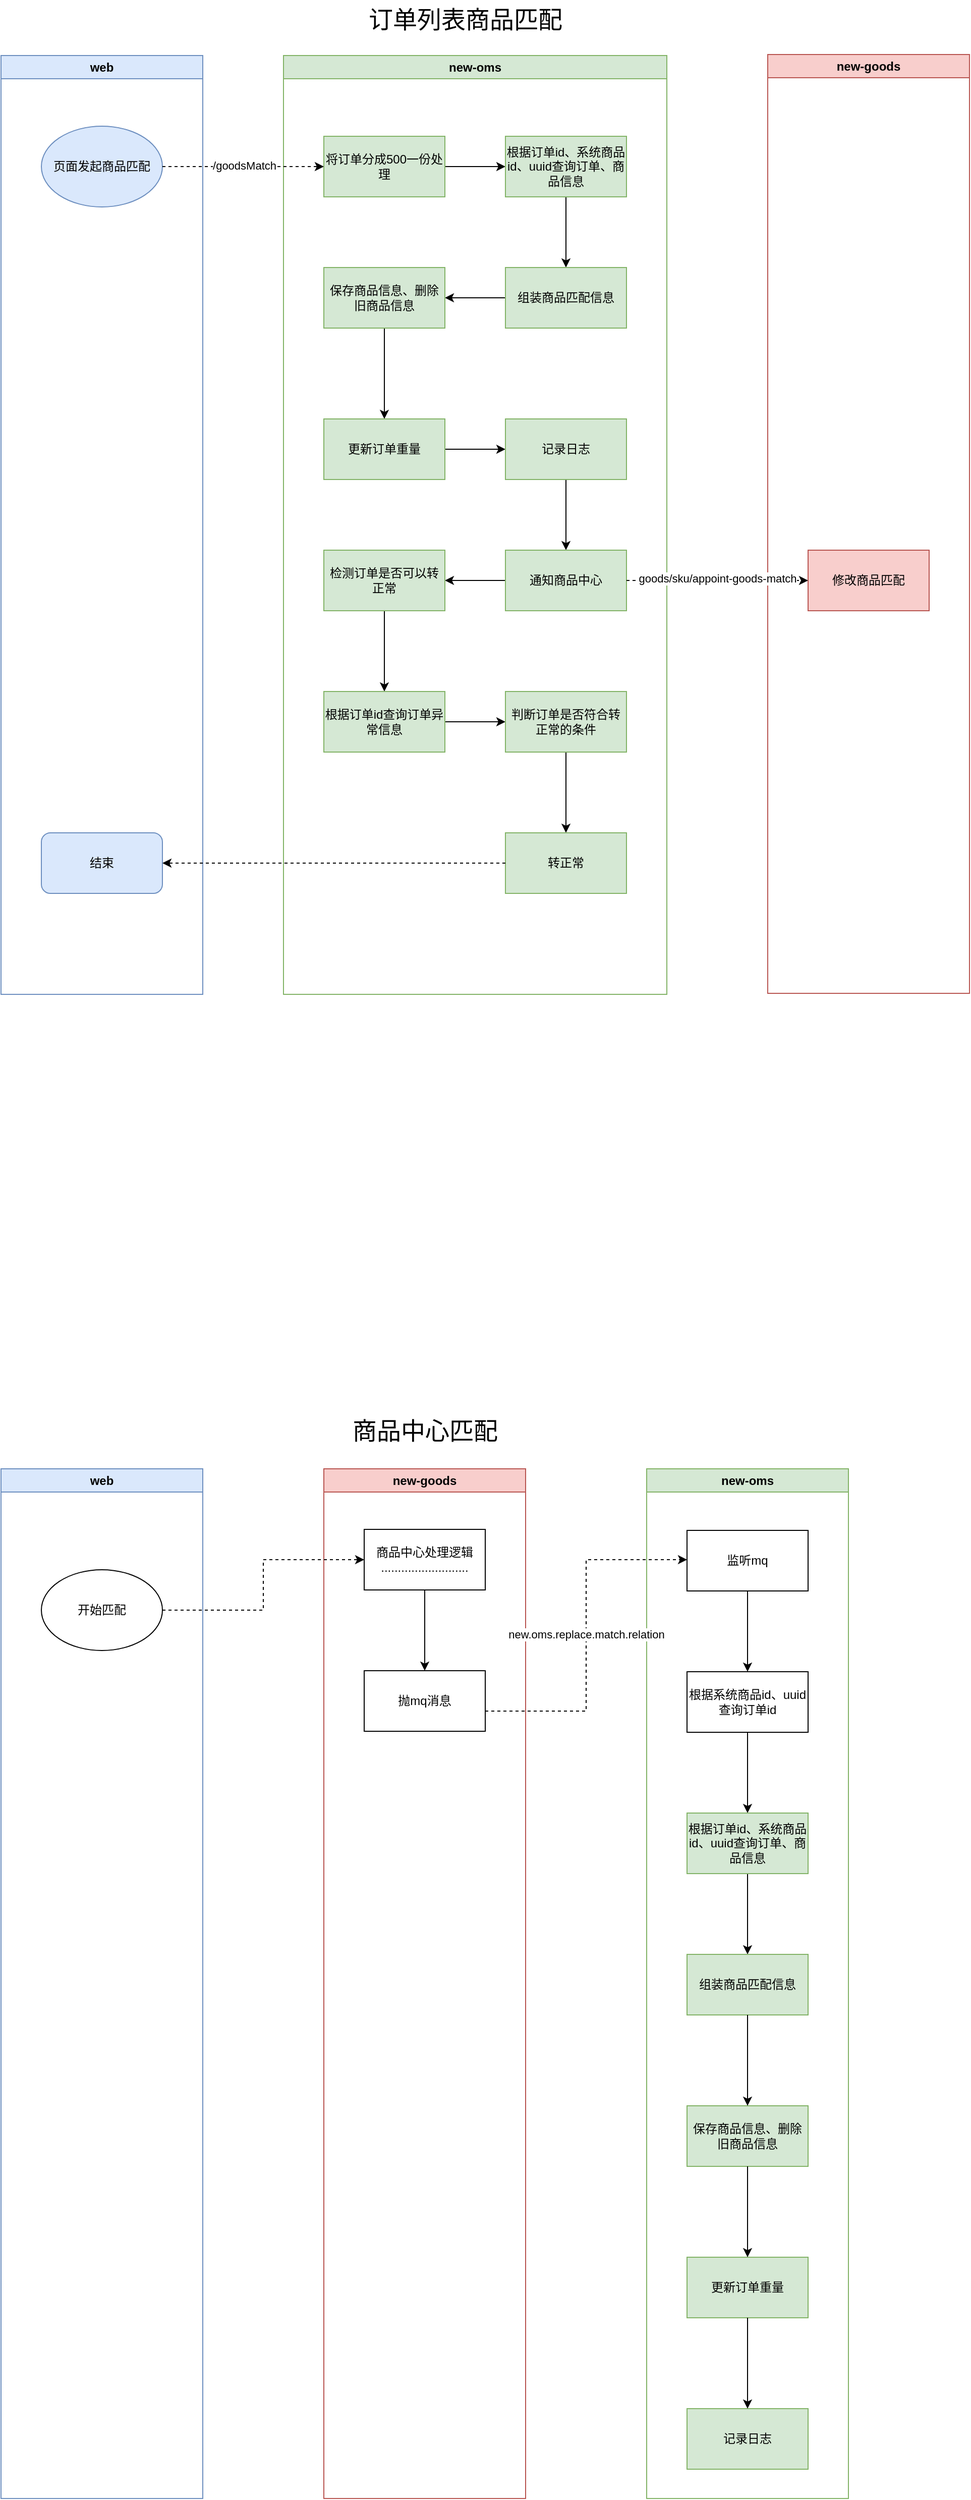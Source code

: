 <mxfile version="24.7.10">
  <diagram name="第 1 页" id="gVlICdoAYLYldk3fjAm1">
    <mxGraphModel dx="2074" dy="1106" grid="1" gridSize="10" guides="1" tooltips="1" connect="1" arrows="1" fold="1" page="1" pageScale="1" pageWidth="827" pageHeight="1169" math="0" shadow="0">
      <root>
        <mxCell id="0" />
        <mxCell id="1" parent="0" />
        <mxCell id="7TzGvKEf5VPIkmVuwXKu-1" value="&lt;font style=&quot;font-size: 24px;&quot;&gt;订单列表商品匹配&lt;/font&gt;" style="text;html=1;align=center;verticalAlign=middle;resizable=0;points=[];autosize=1;strokeColor=none;fillColor=none;" vertex="1" parent="1">
          <mxGeometry x="390" y="185" width="220" height="40" as="geometry" />
        </mxCell>
        <mxCell id="7TzGvKEf5VPIkmVuwXKu-2" value="web" style="swimlane;whiteSpace=wrap;html=1;fillColor=#dae8fc;strokeColor=#6c8ebf;" vertex="1" parent="1">
          <mxGeometry x="40" y="240" width="200" height="930" as="geometry" />
        </mxCell>
        <mxCell id="7TzGvKEf5VPIkmVuwXKu-16" value="页面发起商品匹配" style="ellipse;whiteSpace=wrap;html=1;fillColor=#dae8fc;strokeColor=#6c8ebf;" vertex="1" parent="7TzGvKEf5VPIkmVuwXKu-2">
          <mxGeometry x="40" y="70" width="120" height="80" as="geometry" />
        </mxCell>
        <mxCell id="7TzGvKEf5VPIkmVuwXKu-44" value="结束" style="rounded=1;whiteSpace=wrap;html=1;fillColor=#dae8fc;strokeColor=#6c8ebf;" vertex="1" parent="7TzGvKEf5VPIkmVuwXKu-2">
          <mxGeometry x="40" y="770" width="120" height="60" as="geometry" />
        </mxCell>
        <mxCell id="7TzGvKEf5VPIkmVuwXKu-4" value="new-oms" style="swimlane;whiteSpace=wrap;html=1;fillColor=#d5e8d4;strokeColor=#82b366;" vertex="1" parent="1">
          <mxGeometry x="320" y="240" width="380" height="930" as="geometry" />
        </mxCell>
        <mxCell id="7TzGvKEf5VPIkmVuwXKu-22" value="" style="edgeStyle=orthogonalEdgeStyle;rounded=0;orthogonalLoop=1;jettySize=auto;html=1;" edge="1" parent="7TzGvKEf5VPIkmVuwXKu-4" source="7TzGvKEf5VPIkmVuwXKu-17" target="7TzGvKEf5VPIkmVuwXKu-21">
          <mxGeometry relative="1" as="geometry" />
        </mxCell>
        <mxCell id="7TzGvKEf5VPIkmVuwXKu-17" value="将订单分成500一份处理" style="whiteSpace=wrap;html=1;fillColor=#d5e8d4;strokeColor=#82b366;" vertex="1" parent="7TzGvKEf5VPIkmVuwXKu-4">
          <mxGeometry x="40" y="80" width="120" height="60" as="geometry" />
        </mxCell>
        <mxCell id="7TzGvKEf5VPIkmVuwXKu-24" value="" style="edgeStyle=orthogonalEdgeStyle;rounded=0;orthogonalLoop=1;jettySize=auto;html=1;" edge="1" parent="7TzGvKEf5VPIkmVuwXKu-4" source="7TzGvKEf5VPIkmVuwXKu-21" target="7TzGvKEf5VPIkmVuwXKu-23">
          <mxGeometry relative="1" as="geometry" />
        </mxCell>
        <mxCell id="7TzGvKEf5VPIkmVuwXKu-21" value="根据订单id、系统商品id、uuid查询订单、商品信息" style="whiteSpace=wrap;html=1;fillColor=#d5e8d4;strokeColor=#82b366;" vertex="1" parent="7TzGvKEf5VPIkmVuwXKu-4">
          <mxGeometry x="220" y="80" width="120" height="60" as="geometry" />
        </mxCell>
        <mxCell id="7TzGvKEf5VPIkmVuwXKu-26" value="" style="edgeStyle=orthogonalEdgeStyle;rounded=0;orthogonalLoop=1;jettySize=auto;html=1;" edge="1" parent="7TzGvKEf5VPIkmVuwXKu-4" source="7TzGvKEf5VPIkmVuwXKu-23" target="7TzGvKEf5VPIkmVuwXKu-25">
          <mxGeometry relative="1" as="geometry" />
        </mxCell>
        <mxCell id="7TzGvKEf5VPIkmVuwXKu-23" value="组装商品匹配信息" style="whiteSpace=wrap;html=1;fillColor=#d5e8d4;strokeColor=#82b366;" vertex="1" parent="7TzGvKEf5VPIkmVuwXKu-4">
          <mxGeometry x="220" y="210" width="120" height="60" as="geometry" />
        </mxCell>
        <mxCell id="7TzGvKEf5VPIkmVuwXKu-28" value="" style="edgeStyle=orthogonalEdgeStyle;rounded=0;orthogonalLoop=1;jettySize=auto;html=1;" edge="1" parent="7TzGvKEf5VPIkmVuwXKu-4" source="7TzGvKEf5VPIkmVuwXKu-25" target="7TzGvKEf5VPIkmVuwXKu-27">
          <mxGeometry relative="1" as="geometry" />
        </mxCell>
        <mxCell id="7TzGvKEf5VPIkmVuwXKu-25" value="保存商品信息、删除旧商品信息" style="whiteSpace=wrap;html=1;fillColor=#d5e8d4;strokeColor=#82b366;" vertex="1" parent="7TzGvKEf5VPIkmVuwXKu-4">
          <mxGeometry x="40" y="210" width="120" height="60" as="geometry" />
        </mxCell>
        <mxCell id="7TzGvKEf5VPIkmVuwXKu-30" value="" style="edgeStyle=orthogonalEdgeStyle;rounded=0;orthogonalLoop=1;jettySize=auto;html=1;" edge="1" parent="7TzGvKEf5VPIkmVuwXKu-4" source="7TzGvKEf5VPIkmVuwXKu-27" target="7TzGvKEf5VPIkmVuwXKu-29">
          <mxGeometry relative="1" as="geometry" />
        </mxCell>
        <mxCell id="7TzGvKEf5VPIkmVuwXKu-27" value="更新订单重量" style="whiteSpace=wrap;html=1;fillColor=#d5e8d4;strokeColor=#82b366;" vertex="1" parent="7TzGvKEf5VPIkmVuwXKu-4">
          <mxGeometry x="40" y="360" width="120" height="60" as="geometry" />
        </mxCell>
        <mxCell id="7TzGvKEf5VPIkmVuwXKu-32" value="" style="edgeStyle=orthogonalEdgeStyle;rounded=0;orthogonalLoop=1;jettySize=auto;html=1;" edge="1" parent="7TzGvKEf5VPIkmVuwXKu-4" source="7TzGvKEf5VPIkmVuwXKu-29" target="7TzGvKEf5VPIkmVuwXKu-31">
          <mxGeometry relative="1" as="geometry" />
        </mxCell>
        <mxCell id="7TzGvKEf5VPIkmVuwXKu-29" value="记录日志" style="whiteSpace=wrap;html=1;fillColor=#d5e8d4;strokeColor=#82b366;" vertex="1" parent="7TzGvKEf5VPIkmVuwXKu-4">
          <mxGeometry x="220" y="360" width="120" height="60" as="geometry" />
        </mxCell>
        <mxCell id="7TzGvKEf5VPIkmVuwXKu-36" value="" style="edgeStyle=orthogonalEdgeStyle;rounded=0;orthogonalLoop=1;jettySize=auto;html=1;" edge="1" parent="7TzGvKEf5VPIkmVuwXKu-4" source="7TzGvKEf5VPIkmVuwXKu-31" target="7TzGvKEf5VPIkmVuwXKu-35">
          <mxGeometry relative="1" as="geometry" />
        </mxCell>
        <mxCell id="7TzGvKEf5VPIkmVuwXKu-31" value="通知商品中心" style="whiteSpace=wrap;html=1;fillColor=#d5e8d4;strokeColor=#82b366;" vertex="1" parent="7TzGvKEf5VPIkmVuwXKu-4">
          <mxGeometry x="220" y="490" width="120" height="60" as="geometry" />
        </mxCell>
        <mxCell id="7TzGvKEf5VPIkmVuwXKu-38" value="" style="edgeStyle=orthogonalEdgeStyle;rounded=0;orthogonalLoop=1;jettySize=auto;html=1;" edge="1" parent="7TzGvKEf5VPIkmVuwXKu-4" source="7TzGvKEf5VPIkmVuwXKu-35" target="7TzGvKEf5VPIkmVuwXKu-37">
          <mxGeometry relative="1" as="geometry" />
        </mxCell>
        <mxCell id="7TzGvKEf5VPIkmVuwXKu-35" value="检测订单是否可以转正常" style="whiteSpace=wrap;html=1;fillColor=#d5e8d4;strokeColor=#82b366;" vertex="1" parent="7TzGvKEf5VPIkmVuwXKu-4">
          <mxGeometry x="40" y="490" width="120" height="60" as="geometry" />
        </mxCell>
        <mxCell id="7TzGvKEf5VPIkmVuwXKu-40" value="" style="edgeStyle=orthogonalEdgeStyle;rounded=0;orthogonalLoop=1;jettySize=auto;html=1;" edge="1" parent="7TzGvKEf5VPIkmVuwXKu-4" source="7TzGvKEf5VPIkmVuwXKu-37" target="7TzGvKEf5VPIkmVuwXKu-39">
          <mxGeometry relative="1" as="geometry" />
        </mxCell>
        <mxCell id="7TzGvKEf5VPIkmVuwXKu-37" value="根据订单id查询订单异常信息" style="whiteSpace=wrap;html=1;fillColor=#d5e8d4;strokeColor=#82b366;" vertex="1" parent="7TzGvKEf5VPIkmVuwXKu-4">
          <mxGeometry x="40" y="630" width="120" height="60" as="geometry" />
        </mxCell>
        <mxCell id="7TzGvKEf5VPIkmVuwXKu-42" value="" style="edgeStyle=orthogonalEdgeStyle;rounded=0;orthogonalLoop=1;jettySize=auto;html=1;" edge="1" parent="7TzGvKEf5VPIkmVuwXKu-4" source="7TzGvKEf5VPIkmVuwXKu-39" target="7TzGvKEf5VPIkmVuwXKu-41">
          <mxGeometry relative="1" as="geometry" />
        </mxCell>
        <mxCell id="7TzGvKEf5VPIkmVuwXKu-39" value="判断订单是否符合转正常的条件" style="whiteSpace=wrap;html=1;fillColor=#d5e8d4;strokeColor=#82b366;" vertex="1" parent="7TzGvKEf5VPIkmVuwXKu-4">
          <mxGeometry x="220" y="630" width="120" height="60" as="geometry" />
        </mxCell>
        <mxCell id="7TzGvKEf5VPIkmVuwXKu-41" value="转正常" style="whiteSpace=wrap;html=1;fillColor=#d5e8d4;strokeColor=#82b366;" vertex="1" parent="7TzGvKEf5VPIkmVuwXKu-4">
          <mxGeometry x="220" y="770" width="120" height="60" as="geometry" />
        </mxCell>
        <mxCell id="7TzGvKEf5VPIkmVuwXKu-5" value="new-goods" style="swimlane;whiteSpace=wrap;html=1;fillColor=#f8cecc;strokeColor=#b85450;" vertex="1" parent="1">
          <mxGeometry x="800" y="239" width="200" height="930" as="geometry" />
        </mxCell>
        <mxCell id="7TzGvKEf5VPIkmVuwXKu-33" value="修改商品匹配" style="whiteSpace=wrap;html=1;fillColor=#f8cecc;strokeColor=#b85450;" vertex="1" parent="7TzGvKEf5VPIkmVuwXKu-5">
          <mxGeometry x="40" y="491" width="120" height="60" as="geometry" />
        </mxCell>
        <mxCell id="7TzGvKEf5VPIkmVuwXKu-18" value="" style="edgeStyle=orthogonalEdgeStyle;rounded=0;orthogonalLoop=1;jettySize=auto;html=1;dashed=1;" edge="1" parent="1" source="7TzGvKEf5VPIkmVuwXKu-16" target="7TzGvKEf5VPIkmVuwXKu-17">
          <mxGeometry relative="1" as="geometry" />
        </mxCell>
        <mxCell id="7TzGvKEf5VPIkmVuwXKu-20" value="/goodsMatch" style="edgeLabel;html=1;align=center;verticalAlign=middle;resizable=0;points=[];" vertex="1" connectable="0" parent="7TzGvKEf5VPIkmVuwXKu-18">
          <mxGeometry x="0.013" y="1" relative="1" as="geometry">
            <mxPoint as="offset" />
          </mxGeometry>
        </mxCell>
        <mxCell id="7TzGvKEf5VPIkmVuwXKu-34" value="" style="edgeStyle=orthogonalEdgeStyle;rounded=0;orthogonalLoop=1;jettySize=auto;html=1;dashed=1;" edge="1" parent="1" source="7TzGvKEf5VPIkmVuwXKu-31" target="7TzGvKEf5VPIkmVuwXKu-33">
          <mxGeometry relative="1" as="geometry" />
        </mxCell>
        <mxCell id="7TzGvKEf5VPIkmVuwXKu-46" value="goods/sku/appoint-goods-match" style="edgeLabel;html=1;align=center;verticalAlign=middle;resizable=0;points=[];" vertex="1" connectable="0" parent="7TzGvKEf5VPIkmVuwXKu-34">
          <mxGeometry y="2" relative="1" as="geometry">
            <mxPoint as="offset" />
          </mxGeometry>
        </mxCell>
        <mxCell id="7TzGvKEf5VPIkmVuwXKu-45" value="" style="edgeStyle=orthogonalEdgeStyle;rounded=0;orthogonalLoop=1;jettySize=auto;html=1;dashed=1;" edge="1" parent="1" source="7TzGvKEf5VPIkmVuwXKu-41" target="7TzGvKEf5VPIkmVuwXKu-44">
          <mxGeometry relative="1" as="geometry" />
        </mxCell>
        <mxCell id="7TzGvKEf5VPIkmVuwXKu-47" value="&lt;span style=&quot;font-size: 24px;&quot;&gt;商品中心匹配&lt;/span&gt;" style="text;html=1;align=center;verticalAlign=middle;resizable=0;points=[];autosize=1;strokeColor=none;fillColor=none;" vertex="1" parent="1">
          <mxGeometry x="375" y="1583" width="170" height="40" as="geometry" />
        </mxCell>
        <mxCell id="7TzGvKEf5VPIkmVuwXKu-48" value="new-goods" style="swimlane;whiteSpace=wrap;html=1;startSize=23;fillColor=#f8cecc;strokeColor=#b85450;" vertex="1" parent="1">
          <mxGeometry x="360" y="1640" width="200" height="1020" as="geometry" />
        </mxCell>
        <mxCell id="7TzGvKEf5VPIkmVuwXKu-57" value="" style="edgeStyle=orthogonalEdgeStyle;rounded=0;orthogonalLoop=1;jettySize=auto;html=1;" edge="1" parent="7TzGvKEf5VPIkmVuwXKu-48" source="7TzGvKEf5VPIkmVuwXKu-52" target="7TzGvKEf5VPIkmVuwXKu-56">
          <mxGeometry relative="1" as="geometry" />
        </mxCell>
        <mxCell id="7TzGvKEf5VPIkmVuwXKu-52" value="商品中心处理逻辑&lt;br&gt;.........................." style="whiteSpace=wrap;html=1;" vertex="1" parent="7TzGvKEf5VPIkmVuwXKu-48">
          <mxGeometry x="40" y="60" width="120" height="60" as="geometry" />
        </mxCell>
        <mxCell id="7TzGvKEf5VPIkmVuwXKu-56" value="抛mq消息" style="whiteSpace=wrap;html=1;" vertex="1" parent="7TzGvKEf5VPIkmVuwXKu-48">
          <mxGeometry x="40" y="200" width="120" height="60" as="geometry" />
        </mxCell>
        <mxCell id="7TzGvKEf5VPIkmVuwXKu-49" value="new-oms" style="swimlane;whiteSpace=wrap;html=1;fillColor=#d5e8d4;strokeColor=#82b366;" vertex="1" parent="1">
          <mxGeometry x="680" y="1640" width="200" height="1020" as="geometry" />
        </mxCell>
        <mxCell id="7TzGvKEf5VPIkmVuwXKu-62" value="" style="edgeStyle=orthogonalEdgeStyle;rounded=0;orthogonalLoop=1;jettySize=auto;html=1;" edge="1" parent="7TzGvKEf5VPIkmVuwXKu-49" source="7TzGvKEf5VPIkmVuwXKu-58" target="7TzGvKEf5VPIkmVuwXKu-61">
          <mxGeometry relative="1" as="geometry" />
        </mxCell>
        <mxCell id="7TzGvKEf5VPIkmVuwXKu-58" value="监听mq" style="whiteSpace=wrap;html=1;" vertex="1" parent="7TzGvKEf5VPIkmVuwXKu-49">
          <mxGeometry x="40" y="61" width="120" height="60" as="geometry" />
        </mxCell>
        <mxCell id="7TzGvKEf5VPIkmVuwXKu-86" style="edgeStyle=orthogonalEdgeStyle;rounded=0;orthogonalLoop=1;jettySize=auto;html=1;entryX=0.5;entryY=0;entryDx=0;entryDy=0;" edge="1" parent="7TzGvKEf5VPIkmVuwXKu-49" source="7TzGvKEf5VPIkmVuwXKu-61" target="7TzGvKEf5VPIkmVuwXKu-84">
          <mxGeometry relative="1" as="geometry" />
        </mxCell>
        <mxCell id="7TzGvKEf5VPIkmVuwXKu-61" value="根据系统商品id、uuid查询订单id" style="whiteSpace=wrap;html=1;" vertex="1" parent="7TzGvKEf5VPIkmVuwXKu-49">
          <mxGeometry x="40" y="201" width="120" height="60" as="geometry" />
        </mxCell>
        <mxCell id="7TzGvKEf5VPIkmVuwXKu-87" style="edgeStyle=orthogonalEdgeStyle;rounded=0;orthogonalLoop=1;jettySize=auto;html=1;entryX=0.5;entryY=0;entryDx=0;entryDy=0;" edge="1" parent="7TzGvKEf5VPIkmVuwXKu-49" source="7TzGvKEf5VPIkmVuwXKu-84" target="7TzGvKEf5VPIkmVuwXKu-68">
          <mxGeometry relative="1" as="geometry" />
        </mxCell>
        <mxCell id="7TzGvKEf5VPIkmVuwXKu-84" value="根据订单id、系统商品id、uuid查询订单、商品信息" style="whiteSpace=wrap;html=1;fillColor=#d5e8d4;strokeColor=#82b366;" vertex="1" parent="7TzGvKEf5VPIkmVuwXKu-49">
          <mxGeometry x="40" y="341" width="120" height="60" as="geometry" />
        </mxCell>
        <mxCell id="7TzGvKEf5VPIkmVuwXKu-74" value="记录日志" style="whiteSpace=wrap;html=1;fillColor=#d5e8d4;strokeColor=#82b366;" vertex="1" parent="7TzGvKEf5VPIkmVuwXKu-49">
          <mxGeometry x="40" y="931" width="120" height="60" as="geometry" />
        </mxCell>
        <mxCell id="7TzGvKEf5VPIkmVuwXKu-72" value="更新订单重量" style="whiteSpace=wrap;html=1;fillColor=#d5e8d4;strokeColor=#82b366;" vertex="1" parent="7TzGvKEf5VPIkmVuwXKu-49">
          <mxGeometry x="40" y="781" width="120" height="60" as="geometry" />
        </mxCell>
        <mxCell id="7TzGvKEf5VPIkmVuwXKu-71" value="" style="edgeStyle=orthogonalEdgeStyle;rounded=0;orthogonalLoop=1;jettySize=auto;html=1;" edge="1" parent="7TzGvKEf5VPIkmVuwXKu-49" source="7TzGvKEf5VPIkmVuwXKu-72" target="7TzGvKEf5VPIkmVuwXKu-74">
          <mxGeometry relative="1" as="geometry" />
        </mxCell>
        <mxCell id="7TzGvKEf5VPIkmVuwXKu-70" value="保存商品信息、删除旧商品信息" style="whiteSpace=wrap;html=1;fillColor=#d5e8d4;strokeColor=#82b366;" vertex="1" parent="7TzGvKEf5VPIkmVuwXKu-49">
          <mxGeometry x="40" y="631" width="120" height="60" as="geometry" />
        </mxCell>
        <mxCell id="7TzGvKEf5VPIkmVuwXKu-69" value="" style="edgeStyle=orthogonalEdgeStyle;rounded=0;orthogonalLoop=1;jettySize=auto;html=1;" edge="1" parent="7TzGvKEf5VPIkmVuwXKu-49" source="7TzGvKEf5VPIkmVuwXKu-70" target="7TzGvKEf5VPIkmVuwXKu-72">
          <mxGeometry relative="1" as="geometry" />
        </mxCell>
        <mxCell id="7TzGvKEf5VPIkmVuwXKu-68" value="组装商品匹配信息" style="whiteSpace=wrap;html=1;fillColor=#d5e8d4;strokeColor=#82b366;" vertex="1" parent="7TzGvKEf5VPIkmVuwXKu-49">
          <mxGeometry x="40" y="481" width="120" height="60" as="geometry" />
        </mxCell>
        <mxCell id="7TzGvKEf5VPIkmVuwXKu-67" value="" style="edgeStyle=orthogonalEdgeStyle;rounded=0;orthogonalLoop=1;jettySize=auto;html=1;" edge="1" parent="7TzGvKEf5VPIkmVuwXKu-49" source="7TzGvKEf5VPIkmVuwXKu-68" target="7TzGvKEf5VPIkmVuwXKu-70">
          <mxGeometry relative="1" as="geometry" />
        </mxCell>
        <mxCell id="7TzGvKEf5VPIkmVuwXKu-50" value="web" style="swimlane;whiteSpace=wrap;html=1;fillColor=#dae8fc;strokeColor=#6c8ebf;" vertex="1" parent="1">
          <mxGeometry x="40" y="1640" width="200" height="1020" as="geometry" />
        </mxCell>
        <mxCell id="7TzGvKEf5VPIkmVuwXKu-51" value="开始匹配" style="ellipse;whiteSpace=wrap;html=1;" vertex="1" parent="7TzGvKEf5VPIkmVuwXKu-50">
          <mxGeometry x="40" y="100" width="120" height="80" as="geometry" />
        </mxCell>
        <mxCell id="7TzGvKEf5VPIkmVuwXKu-53" value="" style="edgeStyle=orthogonalEdgeStyle;rounded=0;orthogonalLoop=1;jettySize=auto;html=1;dashed=1;" edge="1" parent="1" source="7TzGvKEf5VPIkmVuwXKu-51" target="7TzGvKEf5VPIkmVuwXKu-52">
          <mxGeometry relative="1" as="geometry" />
        </mxCell>
        <mxCell id="7TzGvKEf5VPIkmVuwXKu-59" value="" style="edgeStyle=orthogonalEdgeStyle;rounded=0;orthogonalLoop=1;jettySize=auto;html=1;dashed=1;" edge="1" parent="1" source="7TzGvKEf5VPIkmVuwXKu-56" target="7TzGvKEf5VPIkmVuwXKu-58">
          <mxGeometry relative="1" as="geometry">
            <Array as="points">
              <mxPoint x="620" y="1880" />
              <mxPoint x="620" y="1730" />
            </Array>
          </mxGeometry>
        </mxCell>
        <mxCell id="7TzGvKEf5VPIkmVuwXKu-60" value="new.oms.replace.match.relation" style="edgeLabel;html=1;align=center;verticalAlign=middle;resizable=0;points=[];" vertex="1" connectable="0" parent="7TzGvKEf5VPIkmVuwXKu-59">
          <mxGeometry x="0.006" relative="1" as="geometry">
            <mxPoint as="offset" />
          </mxGeometry>
        </mxCell>
      </root>
    </mxGraphModel>
  </diagram>
</mxfile>
